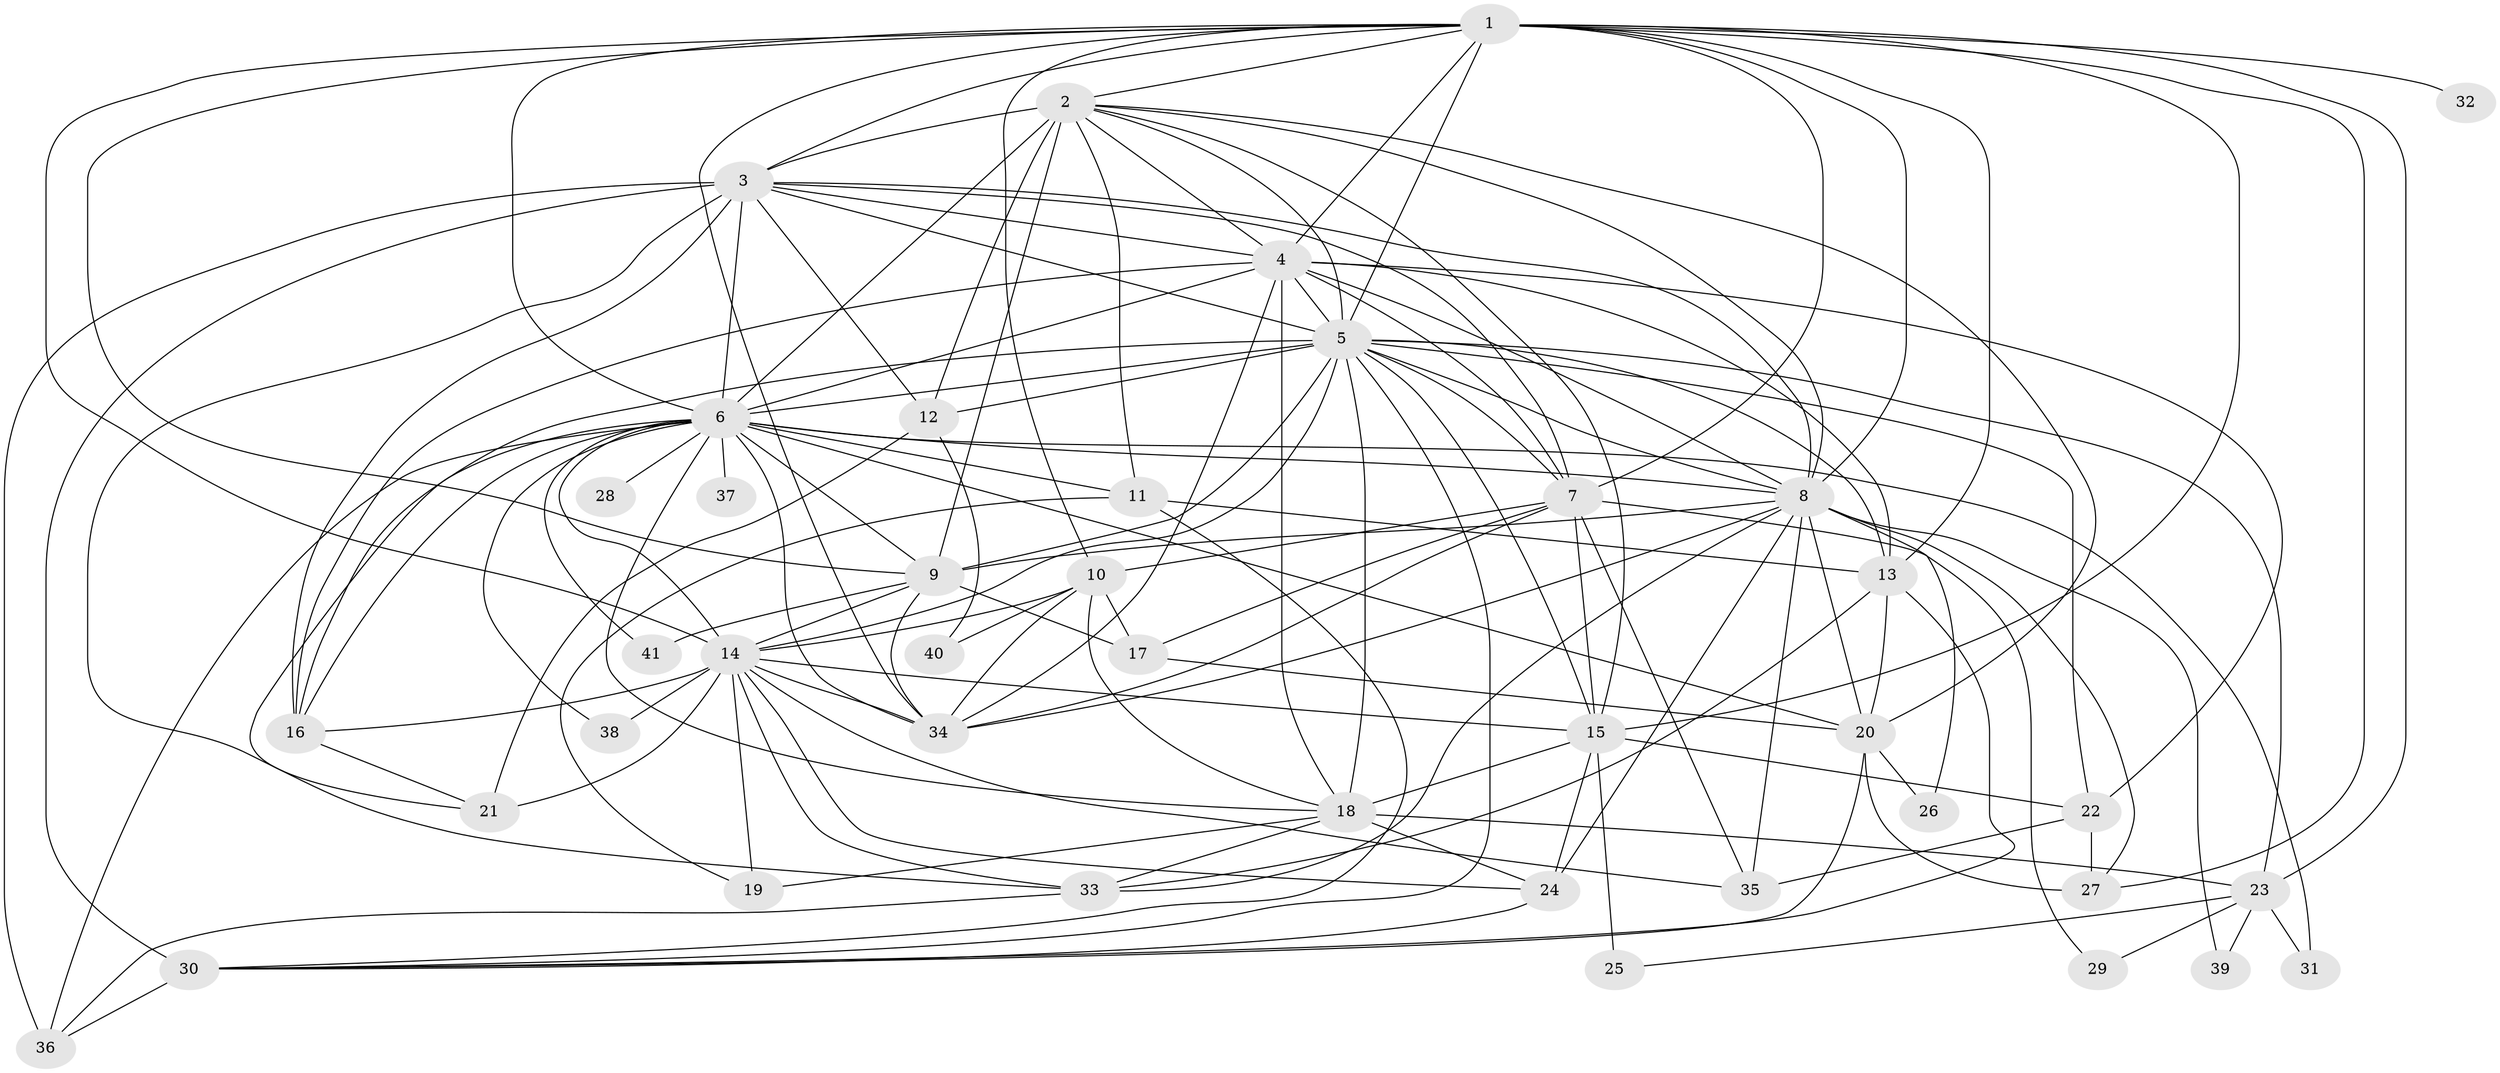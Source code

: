 // original degree distribution, {35: 0.007462686567164179, 14: 0.007462686567164179, 16: 0.007462686567164179, 19: 0.014925373134328358, 33: 0.007462686567164179, 23: 0.007462686567164179, 22: 0.007462686567164179, 20: 0.007462686567164179, 28: 0.007462686567164179, 8: 0.007462686567164179, 3: 0.16417910447761194, 2: 0.5447761194029851, 6: 0.007462686567164179, 4: 0.13432835820895522, 7: 0.014925373134328358, 11: 0.007462686567164179, 5: 0.03731343283582089, 9: 0.007462686567164179}
// Generated by graph-tools (version 1.1) at 2025/49/03/04/25 22:49:25]
// undirected, 41 vertices, 136 edges
graph export_dot {
  node [color=gray90,style=filled];
  1;
  2;
  3;
  4;
  5;
  6;
  7;
  8;
  9;
  10;
  11;
  12;
  13;
  14;
  15;
  16;
  17;
  18;
  19;
  20;
  21;
  22;
  23;
  24;
  25;
  26;
  27;
  28;
  29;
  30;
  31;
  32;
  33;
  34;
  35;
  36;
  37;
  38;
  39;
  40;
  41;
  1 -- 2 [weight=4.0];
  1 -- 3 [weight=4.0];
  1 -- 4 [weight=2.0];
  1 -- 5 [weight=4.0];
  1 -- 6 [weight=3.0];
  1 -- 7 [weight=2.0];
  1 -- 8 [weight=12.0];
  1 -- 9 [weight=1.0];
  1 -- 10 [weight=3.0];
  1 -- 13 [weight=2.0];
  1 -- 14 [weight=1.0];
  1 -- 15 [weight=1.0];
  1 -- 23 [weight=2.0];
  1 -- 27 [weight=1.0];
  1 -- 32 [weight=3.0];
  1 -- 34 [weight=5.0];
  2 -- 3 [weight=4.0];
  2 -- 4 [weight=3.0];
  2 -- 5 [weight=4.0];
  2 -- 6 [weight=2.0];
  2 -- 8 [weight=1.0];
  2 -- 9 [weight=9.0];
  2 -- 11 [weight=2.0];
  2 -- 12 [weight=2.0];
  2 -- 15 [weight=1.0];
  2 -- 20 [weight=1.0];
  3 -- 4 [weight=2.0];
  3 -- 5 [weight=4.0];
  3 -- 6 [weight=3.0];
  3 -- 7 [weight=1.0];
  3 -- 8 [weight=2.0];
  3 -- 12 [weight=1.0];
  3 -- 16 [weight=2.0];
  3 -- 30 [weight=5.0];
  3 -- 33 [weight=1.0];
  3 -- 36 [weight=3.0];
  4 -- 5 [weight=2.0];
  4 -- 6 [weight=1.0];
  4 -- 7 [weight=1.0];
  4 -- 8 [weight=2.0];
  4 -- 13 [weight=2.0];
  4 -- 16 [weight=1.0];
  4 -- 18 [weight=1.0];
  4 -- 22 [weight=1.0];
  4 -- 34 [weight=1.0];
  5 -- 6 [weight=2.0];
  5 -- 7 [weight=1.0];
  5 -- 8 [weight=2.0];
  5 -- 9 [weight=2.0];
  5 -- 12 [weight=1.0];
  5 -- 13 [weight=1.0];
  5 -- 14 [weight=10.0];
  5 -- 15 [weight=1.0];
  5 -- 16 [weight=1.0];
  5 -- 18 [weight=10.0];
  5 -- 22 [weight=1.0];
  5 -- 23 [weight=2.0];
  5 -- 30 [weight=1.0];
  6 -- 8 [weight=1.0];
  6 -- 9 [weight=1.0];
  6 -- 11 [weight=1.0];
  6 -- 14 [weight=2.0];
  6 -- 16 [weight=1.0];
  6 -- 18 [weight=1.0];
  6 -- 20 [weight=1.0];
  6 -- 21 [weight=1.0];
  6 -- 28 [weight=1.0];
  6 -- 31 [weight=1.0];
  6 -- 34 [weight=1.0];
  6 -- 36 [weight=1.0];
  6 -- 37 [weight=1.0];
  6 -- 38 [weight=1.0];
  6 -- 41 [weight=1.0];
  7 -- 10 [weight=1.0];
  7 -- 15 [weight=1.0];
  7 -- 17 [weight=1.0];
  7 -- 29 [weight=1.0];
  7 -- 34 [weight=1.0];
  7 -- 35 [weight=1.0];
  8 -- 9 [weight=2.0];
  8 -- 20 [weight=2.0];
  8 -- 24 [weight=1.0];
  8 -- 26 [weight=2.0];
  8 -- 27 [weight=1.0];
  8 -- 33 [weight=1.0];
  8 -- 34 [weight=1.0];
  8 -- 35 [weight=1.0];
  8 -- 39 [weight=1.0];
  9 -- 14 [weight=1.0];
  9 -- 17 [weight=1.0];
  9 -- 34 [weight=1.0];
  9 -- 41 [weight=1.0];
  10 -- 14 [weight=2.0];
  10 -- 17 [weight=1.0];
  10 -- 18 [weight=1.0];
  10 -- 34 [weight=1.0];
  10 -- 40 [weight=1.0];
  11 -- 13 [weight=1.0];
  11 -- 19 [weight=1.0];
  11 -- 30 [weight=1.0];
  12 -- 21 [weight=1.0];
  12 -- 40 [weight=1.0];
  13 -- 20 [weight=1.0];
  13 -- 30 [weight=1.0];
  13 -- 33 [weight=1.0];
  14 -- 15 [weight=1.0];
  14 -- 16 [weight=1.0];
  14 -- 19 [weight=1.0];
  14 -- 21 [weight=2.0];
  14 -- 24 [weight=1.0];
  14 -- 33 [weight=1.0];
  14 -- 34 [weight=1.0];
  14 -- 35 [weight=1.0];
  14 -- 38 [weight=1.0];
  15 -- 18 [weight=1.0];
  15 -- 22 [weight=2.0];
  15 -- 24 [weight=1.0];
  15 -- 25 [weight=2.0];
  16 -- 21 [weight=1.0];
  17 -- 20 [weight=1.0];
  18 -- 19 [weight=1.0];
  18 -- 23 [weight=2.0];
  18 -- 24 [weight=1.0];
  18 -- 33 [weight=1.0];
  20 -- 26 [weight=1.0];
  20 -- 27 [weight=2.0];
  20 -- 30 [weight=1.0];
  22 -- 27 [weight=1.0];
  22 -- 35 [weight=1.0];
  23 -- 25 [weight=1.0];
  23 -- 29 [weight=1.0];
  23 -- 31 [weight=1.0];
  23 -- 39 [weight=1.0];
  24 -- 30 [weight=1.0];
  30 -- 36 [weight=1.0];
  33 -- 36 [weight=1.0];
}

